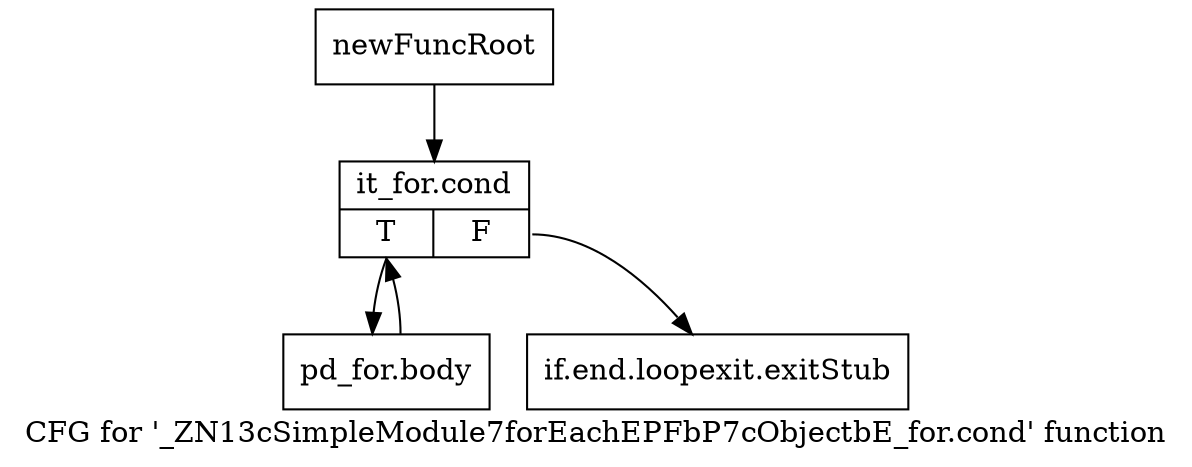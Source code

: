 digraph "CFG for '_ZN13cSimpleModule7forEachEPFbP7cObjectbE_for.cond' function" {
	label="CFG for '_ZN13cSimpleModule7forEachEPFbP7cObjectbE_for.cond' function";

	Node0x2141150 [shape=record,label="{newFuncRoot}"];
	Node0x2141150 -> Node0x21411f0;
	Node0x21411a0 [shape=record,label="{if.end.loopexit.exitStub}"];
	Node0x21411f0 [shape=record,label="{it_for.cond|{<s0>T|<s1>F}}"];
	Node0x21411f0:s0 -> Node0x2141240;
	Node0x21411f0:s1 -> Node0x21411a0;
	Node0x2141240 [shape=record,label="{pd_for.body}"];
	Node0x2141240 -> Node0x21411f0;
}
